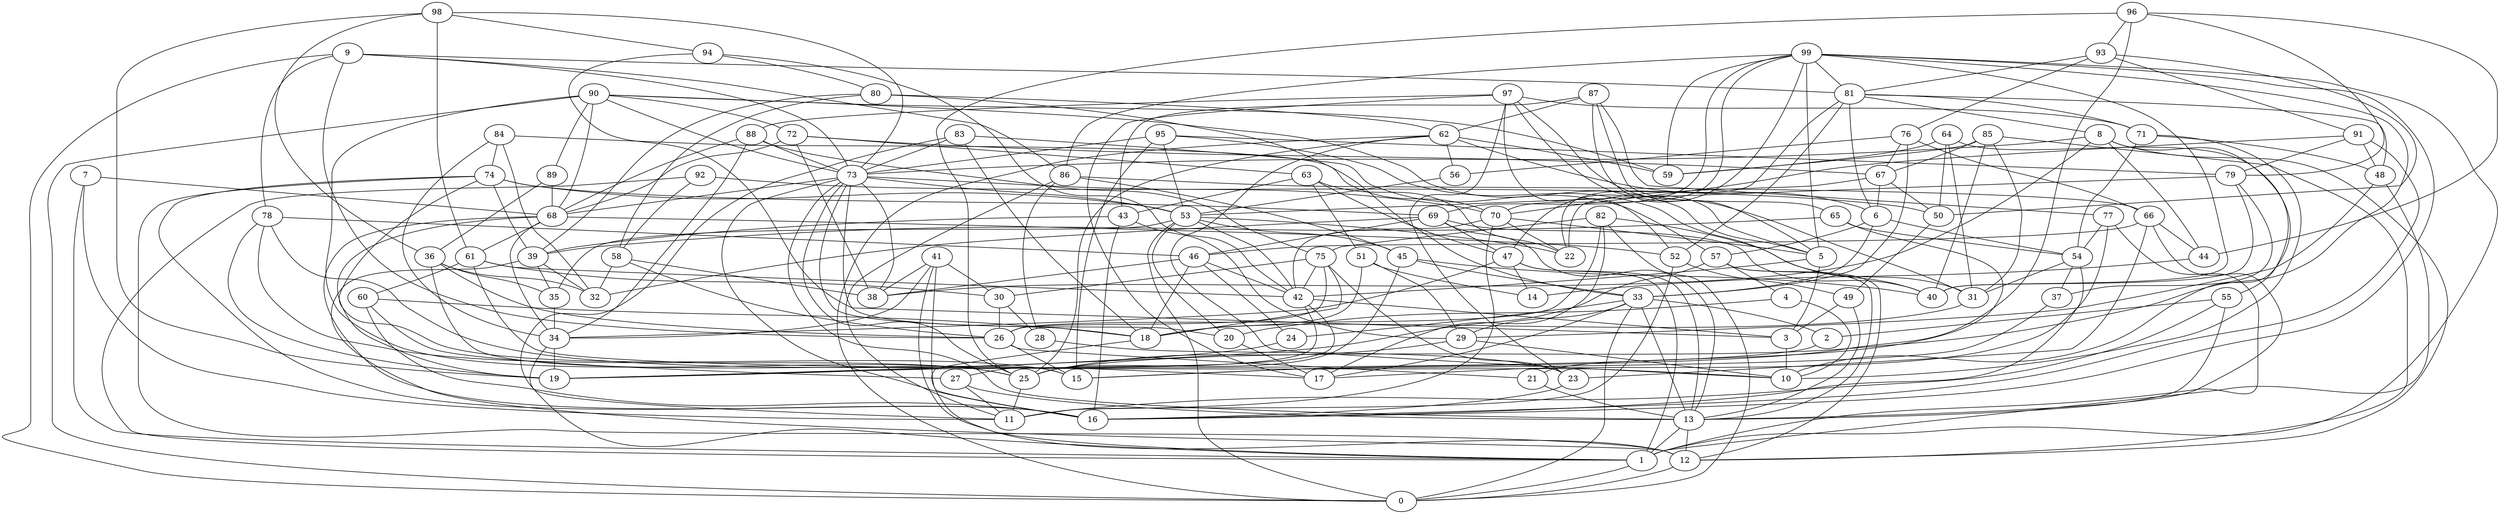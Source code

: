 digraph GG_graph {

subgraph G_graph {
edge [color = black]
"49" -> "3" [dir = none]
"49" -> "13" [dir = none]
"92" -> "1" [dir = none]
"92" -> "50" [dir = none]
"92" -> "58" [dir = none]
"64" -> "50" [dir = none]
"64" -> "59" [dir = none]
"64" -> "31" [dir = none]
"64" -> "55" [dir = none]
"28" -> "23" [dir = none]
"82" -> "0" [dir = none]
"82" -> "26" [dir = none]
"82" -> "31" [dir = none]
"82" -> "17" [dir = none]
"82" -> "75" [dir = none]
"23" -> "16" [dir = none]
"87" -> "65" [dir = none]
"87" -> "43" [dir = none]
"87" -> "62" [dir = none]
"87" -> "5" [dir = none]
"87" -> "77" [dir = none]
"77" -> "17" [dir = none]
"77" -> "54" [dir = none]
"77" -> "1" [dir = none]
"98" -> "36" [dir = none]
"98" -> "19" [dir = none]
"98" -> "73" [dir = none]
"98" -> "94" [dir = none]
"98" -> "61" [dir = none]
"93" -> "50" [dir = none]
"93" -> "91" [dir = none]
"93" -> "81" [dir = none]
"93" -> "76" [dir = none]
"2" -> "19" [dir = none]
"91" -> "48" [dir = none]
"91" -> "70" [dir = none]
"91" -> "16" [dir = none]
"91" -> "79" [dir = none]
"41" -> "30" [dir = none]
"41" -> "34" [dir = none]
"41" -> "12" [dir = none]
"41" -> "16" [dir = none]
"41" -> "38" [dir = none]
"60" -> "27" [dir = none]
"60" -> "16" [dir = none]
"60" -> "18" [dir = none]
"37" -> "15" [dir = none]
"46" -> "38" [dir = none]
"46" -> "42" [dir = none]
"46" -> "18" [dir = none]
"46" -> "24" [dir = none]
"21" -> "13" [dir = none]
"26" -> "15" [dir = none]
"26" -> "21" [dir = none]
"78" -> "25" [dir = none]
"78" -> "19" [dir = none]
"78" -> "17" [dir = none]
"78" -> "46" [dir = none]
"36" -> "32" [dir = none]
"36" -> "26" [dir = none]
"36" -> "35" [dir = none]
"36" -> "15" [dir = none]
"9" -> "86" [dir = none]
"9" -> "0" [dir = none]
"9" -> "73" [dir = none]
"9" -> "81" [dir = none]
"9" -> "26" [dir = none]
"9" -> "78" [dir = none]
"42" -> "25" [dir = none]
"42" -> "27" [dir = none]
"42" -> "3" [dir = none]
"75" -> "26" [dir = none]
"75" -> "42" [dir = none]
"75" -> "18" [dir = none]
"75" -> "23" [dir = none]
"75" -> "30" [dir = none]
"73" -> "70" [dir = none]
"73" -> "38" [dir = none]
"73" -> "25" [dir = none]
"73" -> "13" [dir = none]
"73" -> "68" [dir = none]
"73" -> "18" [dir = none]
"73" -> "20" [dir = none]
"73" -> "16" [dir = none]
"73" -> "53" [dir = none]
"52" -> "11" [dir = none]
"52" -> "49" [dir = none]
"54" -> "37" [dir = none]
"54" -> "16" [dir = none]
"54" -> "31" [dir = none]
"24" -> "19" [dir = none]
"50" -> "49" [dir = none]
"67" -> "50" [dir = none]
"67" -> "6" [dir = none]
"67" -> "22" [dir = none]
"89" -> "36" [dir = none]
"89" -> "68" [dir = none]
"90" -> "5" [dir = none]
"90" -> "68" [dir = none]
"90" -> "0" [dir = none]
"90" -> "72" [dir = none]
"90" -> "25" [dir = none]
"90" -> "89" [dir = none]
"90" -> "59" [dir = none]
"90" -> "73" [dir = none]
"39" -> "35" [dir = none]
"39" -> "12" [dir = none]
"39" -> "32" [dir = none]
"56" -> "53" [dir = none]
"79" -> "53" [dir = none]
"79" -> "40" [dir = none]
"79" -> "37" [dir = none]
"12" -> "0" [dir = none]
"57" -> "12" [dir = none]
"57" -> "4" [dir = none]
"57" -> "13" [dir = none]
"57" -> "19" [dir = none]
"45" -> "25" [dir = none]
"45" -> "40" [dir = none]
"45" -> "33" [dir = none]
"31" -> "18" [dir = none]
"97" -> "71" [dir = none]
"97" -> "17" [dir = none]
"97" -> "31" [dir = none]
"97" -> "52" [dir = none]
"97" -> "88" [dir = none]
"97" -> "23" [dir = none]
"97" -> "5" [dir = none]
"99" -> "59" [dir = none]
"99" -> "40" [dir = none]
"99" -> "70" [dir = none]
"99" -> "47" [dir = none]
"99" -> "86" [dir = none]
"99" -> "16" [dir = none]
"99" -> "1" [dir = none]
"99" -> "5" [dir = none]
"99" -> "25" [dir = none]
"99" -> "69" [dir = none]
"99" -> "81" [dir = none]
"29" -> "25" [dir = none]
"29" -> "10" [dir = none]
"74" -> "39" [dir = none]
"74" -> "53" [dir = none]
"74" -> "16" [dir = none]
"74" -> "69" [dir = none]
"74" -> "12" [dir = none]
"74" -> "15" [dir = none]
"13" -> "12" [dir = none]
"13" -> "1" [dir = none]
"95" -> "15" [dir = none]
"95" -> "73" [dir = none]
"95" -> "79" [dir = none]
"95" -> "40" [dir = none]
"95" -> "53" [dir = none]
"69" -> "40" [dir = none]
"69" -> "13" [dir = none]
"69" -> "32" [dir = none]
"69" -> "47" [dir = none]
"69" -> "46" [dir = none]
"81" -> "71" [dir = none]
"81" -> "52" [dir = none]
"81" -> "22" [dir = none]
"81" -> "8" [dir = none]
"81" -> "6" [dir = none]
"81" -> "48" [dir = none]
"53" -> "35" [dir = none]
"53" -> "45" [dir = none]
"53" -> "42" [dir = none]
"53" -> "20" [dir = none]
"53" -> "22" [dir = none]
"53" -> "0" [dir = none]
"63" -> "47" [dir = none]
"63" -> "51" [dir = none]
"63" -> "43" [dir = none]
"63" -> "22" [dir = none]
"72" -> "67" [dir = none]
"72" -> "38" [dir = none]
"72" -> "68" [dir = none]
"72" -> "63" [dir = none]
"88" -> "68" [dir = none]
"88" -> "75" [dir = none]
"88" -> "73" [dir = none]
"88" -> "34" [dir = none]
"34" -> "1" [dir = none]
"34" -> "19" [dir = none]
"85" -> "59" [dir = none]
"85" -> "31" [dir = none]
"85" -> "67" [dir = none]
"85" -> "40" [dir = none]
"85" -> "12" [dir = none]
"76" -> "56" [dir = none]
"76" -> "33" [dir = none]
"76" -> "66" [dir = none]
"76" -> "67" [dir = none]
"1" -> "0" [dir = none]
"68" -> "19" [dir = none]
"68" -> "16" [dir = none]
"68" -> "52" [dir = none]
"68" -> "34" [dir = none]
"68" -> "61" [dir = none]
"6" -> "57" [dir = none]
"6" -> "54" [dir = none]
"6" -> "33" [dir = none]
"33" -> "2" [dir = none]
"33" -> "0" [dir = none]
"33" -> "29" [dir = none]
"33" -> "13" [dir = none]
"33" -> "24" [dir = none]
"33" -> "17" [dir = none]
"55" -> "13" [dir = none]
"55" -> "2" [dir = none]
"55" -> "11" [dir = none]
"3" -> "10" [dir = none]
"62" -> "0" [dir = none]
"62" -> "56" [dir = none]
"62" -> "10" [dir = none]
"62" -> "6" [dir = none]
"62" -> "25" [dir = none]
"62" -> "59" [dir = none]
"20" -> "17" [dir = none]
"86" -> "66" [dir = none]
"86" -> "28" [dir = none]
"86" -> "11" [dir = none]
"86" -> "45" [dir = none]
"44" -> "14" [dir = none]
"27" -> "13" [dir = none]
"27" -> "11" [dir = none]
"30" -> "28" [dir = none]
"30" -> "26" [dir = none]
"84" -> "34" [dir = none]
"84" -> "74" [dir = none]
"84" -> "70" [dir = none]
"84" -> "32" [dir = none]
"58" -> "38" [dir = none]
"58" -> "32" [dir = none]
"58" -> "26" [dir = none]
"65" -> "21" [dir = none]
"65" -> "39" [dir = none]
"65" -> "54" [dir = none]
"7" -> "11" [dir = none]
"7" -> "1" [dir = none]
"7" -> "68" [dir = none]
"4" -> "20" [dir = none]
"4" -> "10" [dir = none]
"71" -> "54" [dir = none]
"71" -> "48" [dir = none]
"71" -> "10" [dir = none]
"35" -> "34" [dir = none]
"8" -> "44" [dir = none]
"8" -> "10" [dir = none]
"8" -> "73" [dir = none]
"8" -> "12" [dir = none]
"8" -> "38" [dir = none]
"83" -> "57" [dir = none]
"83" -> "73" [dir = none]
"83" -> "18" [dir = none]
"83" -> "11" [dir = none]
"43" -> "16" [dir = none]
"43" -> "39" [dir = none]
"43" -> "29" [dir = none]
"47" -> "14" [dir = none]
"47" -> "34" [dir = none]
"47" -> "1" [dir = none]
"47" -> "13" [dir = none]
"96" -> "79" [dir = none]
"96" -> "15" [dir = none]
"96" -> "25" [dir = none]
"96" -> "93" [dir = none]
"96" -> "44" [dir = none]
"94" -> "42" [dir = none]
"94" -> "80" [dir = none]
"94" -> "3" [dir = none]
"25" -> "11" [dir = none]
"5" -> "42" [dir = none]
"5" -> "3" [dir = none]
"66" -> "23" [dir = none]
"66" -> "44" [dir = none]
"66" -> "46" [dir = none]
"66" -> "13" [dir = none]
"70" -> "22" [dir = none]
"70" -> "42" [dir = none]
"70" -> "5" [dir = none]
"70" -> "11" [dir = none]
"51" -> "14" [dir = none]
"51" -> "18" [dir = none]
"51" -> "29" [dir = none]
"48" -> "1" [dir = none]
"48" -> "29" [dir = none]
"61" -> "10" [dir = none]
"61" -> "42" [dir = none]
"61" -> "30" [dir = none]
"61" -> "60" [dir = none]
"80" -> "33" [dir = none]
"80" -> "58" [dir = none]
"80" -> "39" [dir = none]
"80" -> "62" [dir = none]
"18" -> "1" [dir = none]
}

}
